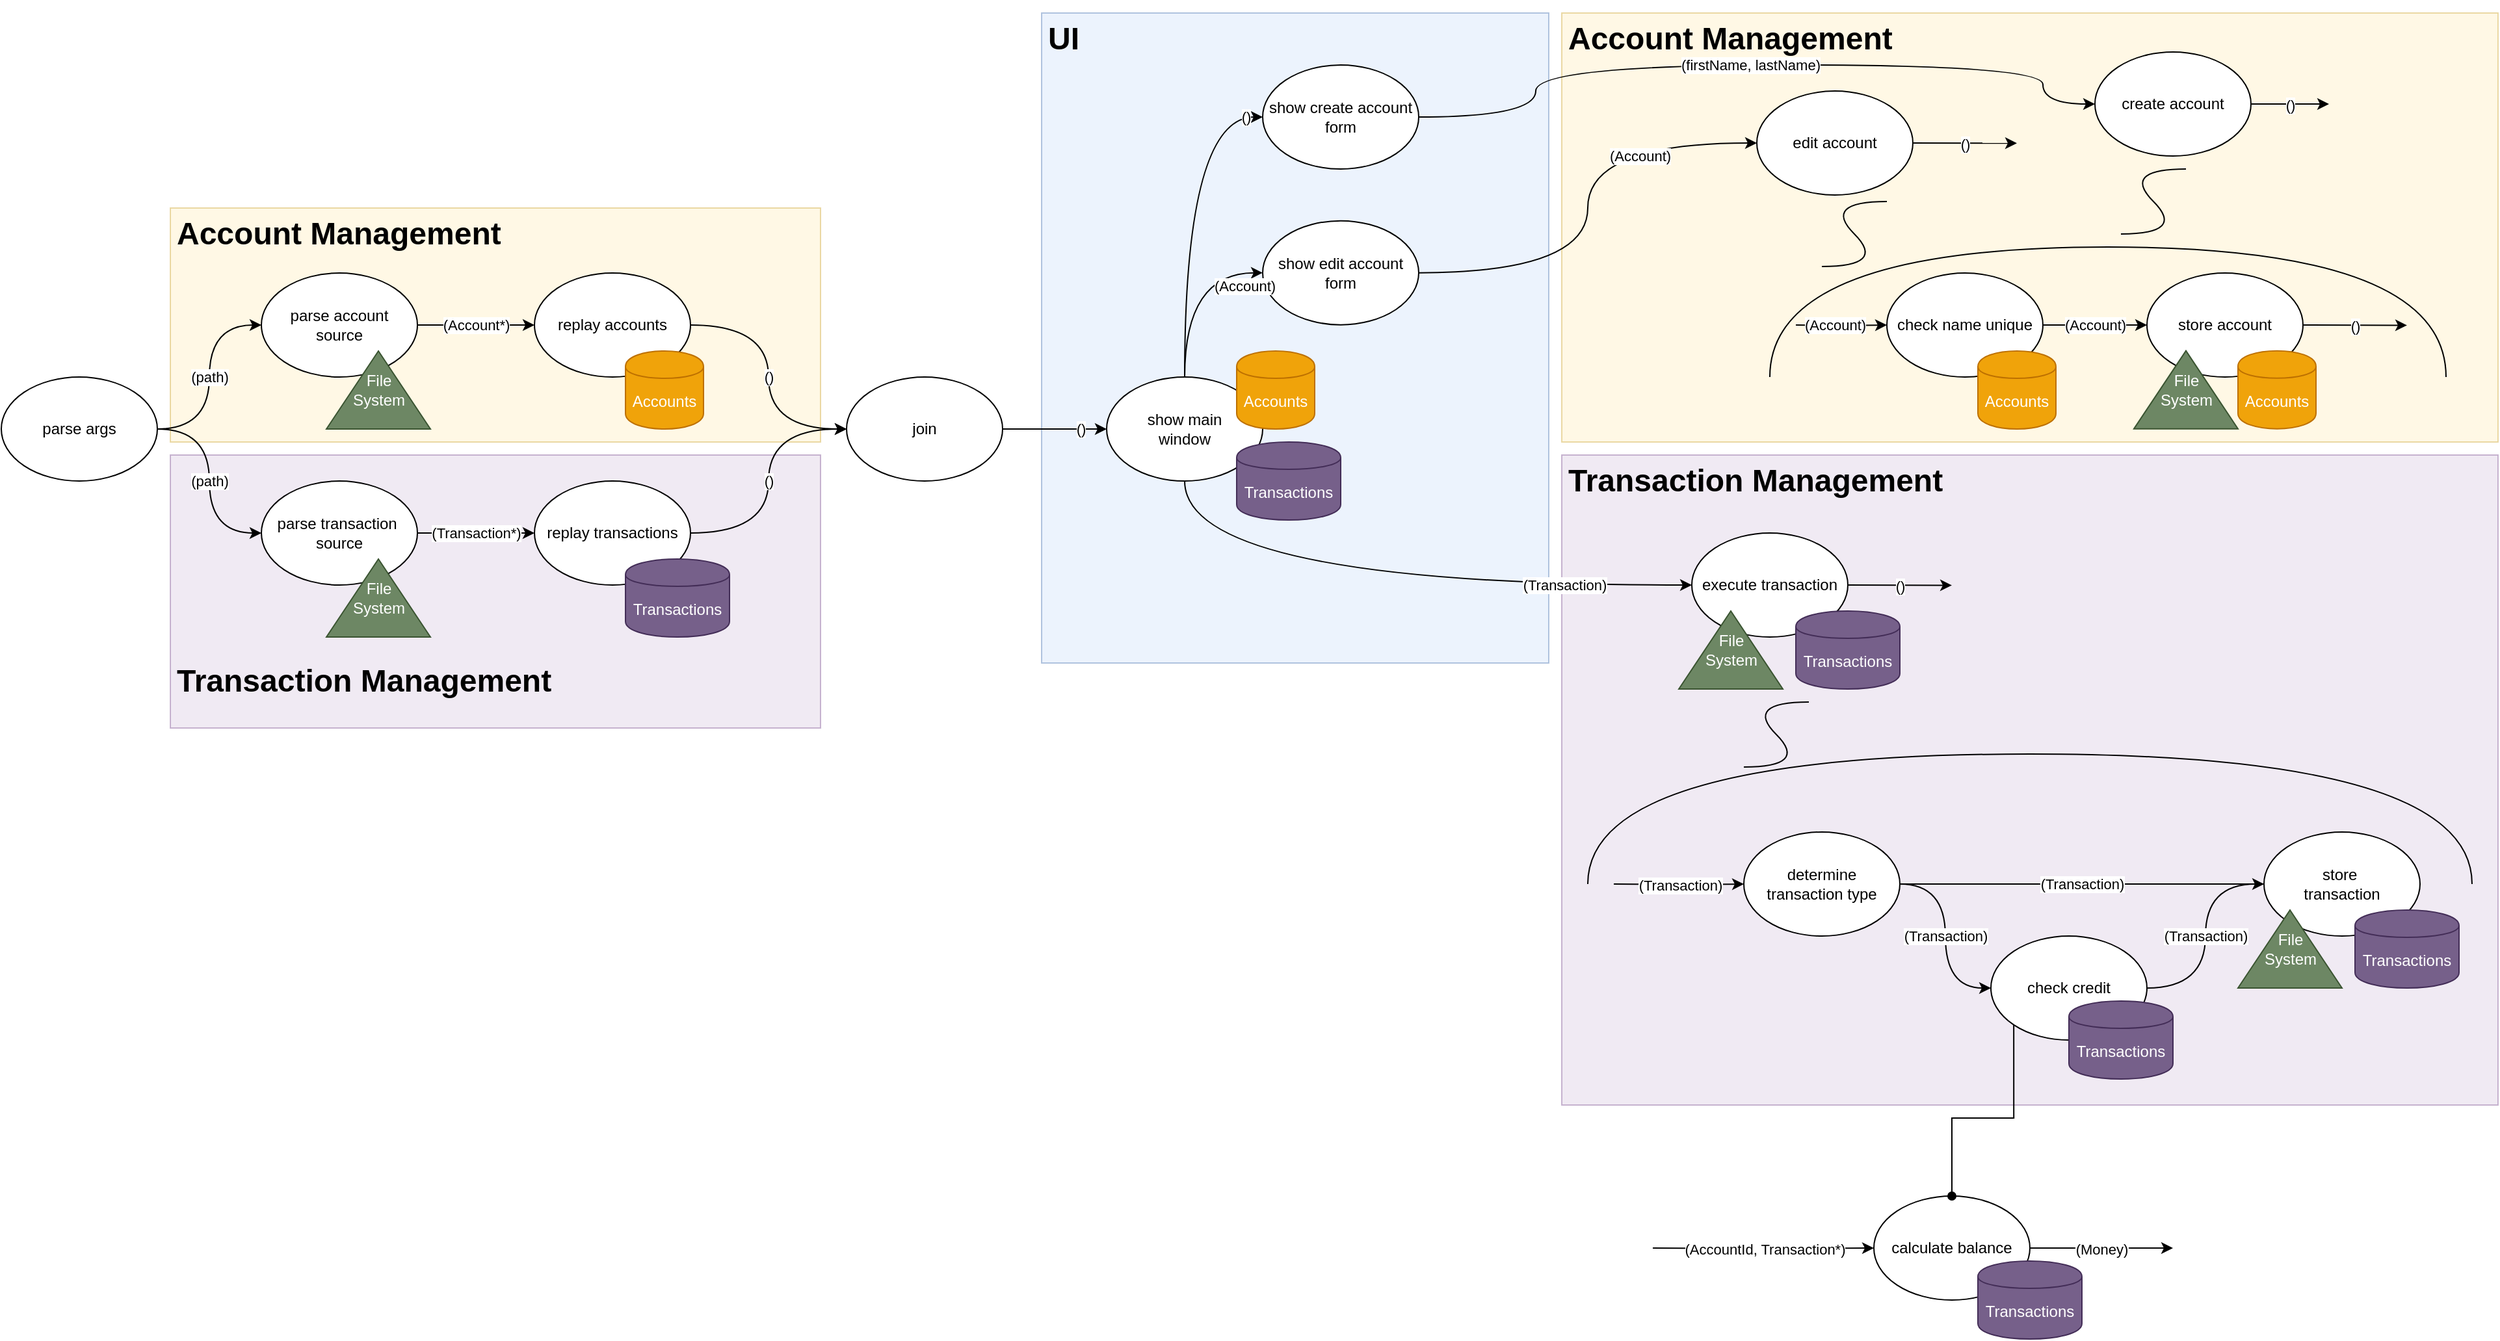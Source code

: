 <mxfile version="12.6.5" type="device"><diagram id="UuFMKqOc_4GAJXFM7MN-" name="Page-1"><mxGraphModel dx="1718" dy="2146" grid="1" gridSize="10" guides="1" tooltips="1" connect="1" arrows="1" fold="1" page="1" pageScale="1" pageWidth="827" pageHeight="1169" math="0" shadow="0"><root><mxCell id="0"/><mxCell id="1" parent="0"/><mxCell id="9YYySCrU0qCCxlODrMaQ-3" value="calculate balance" style="ellipse;whiteSpace=wrap;html=1;" vertex="1" parent="1"><mxGeometry x="1470" y="-130.0" width="120" height="80" as="geometry"/></mxCell><mxCell id="9YYySCrU0qCCxlODrMaQ-2" value="&lt;h1&gt;Account Management&lt;/h1&gt;" style="text;html=1;strokeColor=#d6b656;fillColor=#fff2cc;spacing=5;spacingTop=-20;whiteSpace=wrap;overflow=hidden;rounded=0;shadow=0;comic=0;opacity=50;" vertex="1" parent="1"><mxGeometry x="160" y="-890" width="500" height="180" as="geometry"/></mxCell><mxCell id="9YYySCrU0qCCxlODrMaQ-1" value="&lt;h1&gt;Transaction Management&lt;/h1&gt;" style="text;html=1;strokeColor=#9673a6;fillColor=#e1d5e7;spacing=5;spacingTop=-20;whiteSpace=wrap;overflow=hidden;rounded=0;shadow=0;comic=0;opacity=50;labelPosition=center;verticalLabelPosition=middle;align=left;verticalAlign=bottom;" vertex="1" parent="1"><mxGeometry x="160" y="-700" width="500" height="210" as="geometry"/></mxCell><mxCell id="pogjdgx8DvleWzKwPH56-266" value="&lt;h1&gt;Transaction Management&lt;/h1&gt;" style="text;html=1;strokeColor=#9673a6;fillColor=#e1d5e7;spacing=5;spacingTop=-20;whiteSpace=wrap;overflow=hidden;rounded=0;shadow=0;comic=0;opacity=50;" parent="1" vertex="1"><mxGeometry x="1230" y="-700" width="720" height="500" as="geometry"/></mxCell><mxCell id="pogjdgx8DvleWzKwPH56-265" value="&lt;h1&gt;Account Management&lt;/h1&gt;" style="text;html=1;strokeColor=#d6b656;fillColor=#fff2cc;spacing=5;spacingTop=-20;whiteSpace=wrap;overflow=hidden;rounded=0;shadow=0;comic=0;opacity=50;" parent="1" vertex="1"><mxGeometry x="1230" y="-1040" width="720" height="330" as="geometry"/></mxCell><mxCell id="pogjdgx8DvleWzKwPH56-264" value="&lt;h1&gt;UI&lt;/h1&gt;" style="text;html=1;strokeColor=#6c8ebf;fillColor=#dae8fc;spacing=5;spacingTop=-20;whiteSpace=wrap;overflow=hidden;rounded=0;shadow=0;comic=0;opacity=50;" parent="1" vertex="1"><mxGeometry x="830" y="-1040" width="390" height="500" as="geometry"/></mxCell><mxCell id="pogjdgx8DvleWzKwPH56-162" value="(path)" style="edgeStyle=orthogonalEdgeStyle;rounded=0;orthogonalLoop=1;jettySize=auto;html=1;exitX=1;exitY=0.5;exitDx=0;exitDy=0;entryX=0;entryY=0.5;entryDx=0;entryDy=0;curved=1;" parent="1" source="pogjdgx8DvleWzKwPH56-160" target="pogjdgx8DvleWzKwPH56-161" edge="1"><mxGeometry relative="1" as="geometry"/></mxCell><mxCell id="pogjdgx8DvleWzKwPH56-190" value="(path)" style="rounded=0;orthogonalLoop=1;jettySize=auto;html=1;exitX=1;exitY=0.5;exitDx=0;exitDy=0;entryX=0;entryY=0.5;entryDx=0;entryDy=0;edgeStyle=orthogonalEdgeStyle;curved=1;" parent="1" source="pogjdgx8DvleWzKwPH56-160" target="pogjdgx8DvleWzKwPH56-184" edge="1"><mxGeometry relative="1" as="geometry"/></mxCell><mxCell id="pogjdgx8DvleWzKwPH56-160" value="parse args" style="ellipse;whiteSpace=wrap;html=1;" parent="1" vertex="1"><mxGeometry x="30" y="-760" width="120" height="80" as="geometry"/></mxCell><mxCell id="pogjdgx8DvleWzKwPH56-164" value="(Account*)" style="edgeStyle=orthogonalEdgeStyle;rounded=0;orthogonalLoop=1;jettySize=auto;html=1;exitX=1;exitY=0.5;exitDx=0;exitDy=0;entryX=0;entryY=0.5;entryDx=0;entryDy=0;" parent="1" source="pogjdgx8DvleWzKwPH56-161" target="pogjdgx8DvleWzKwPH56-165" edge="1"><mxGeometry relative="1" as="geometry"><mxPoint x="270" y="-800" as="targetPoint"/></mxGeometry></mxCell><mxCell id="pogjdgx8DvleWzKwPH56-161" value="parse account &lt;br&gt;source" style="ellipse;whiteSpace=wrap;html=1;" parent="1" vertex="1"><mxGeometry x="230" y="-840" width="120" height="80" as="geometry"/></mxCell><mxCell id="pogjdgx8DvleWzKwPH56-221" value="()" style="edgeStyle=orthogonalEdgeStyle;curved=1;rounded=0;orthogonalLoop=1;jettySize=auto;html=1;exitX=1;exitY=0.5;exitDx=0;exitDy=0;entryX=0;entryY=0.5;entryDx=0;entryDy=0;" parent="1" source="pogjdgx8DvleWzKwPH56-165" target="pogjdgx8DvleWzKwPH56-258" edge="1"><mxGeometry relative="1" as="geometry"/></mxCell><mxCell id="pogjdgx8DvleWzKwPH56-165" value="replay accounts" style="ellipse;whiteSpace=wrap;html=1;" parent="1" vertex="1"><mxGeometry x="440" y="-840" width="120" height="80" as="geometry"/></mxCell><mxCell id="pogjdgx8DvleWzKwPH56-171" value="File &lt;br&gt;System" style="verticalLabelPosition=middle;verticalAlign=middle;html=1;shape=mxgraph.basic.acute_triangle;dx=0.5;rounded=0;shadow=0;comic=0;horizontal=1;labelPosition=center;align=center;fillColor=#6d8764;strokeColor=#3A5431;fontColor=#ffffff;" parent="1" vertex="1"><mxGeometry x="280" y="-780" width="80" height="60" as="geometry"/></mxCell><mxCell id="pogjdgx8DvleWzKwPH56-196" value="()" style="edgeStyle=orthogonalEdgeStyle;curved=1;rounded=0;orthogonalLoop=1;jettySize=auto;html=1;exitX=1;exitY=0.5;exitDx=0;exitDy=0;" parent="1" source="pogjdgx8DvleWzKwPH56-173" edge="1"><mxGeometry relative="1" as="geometry"><mxPoint x="1820" y="-970" as="targetPoint"/></mxGeometry></mxCell><mxCell id="pogjdgx8DvleWzKwPH56-173" value="create account" style="ellipse;whiteSpace=wrap;html=1;" parent="1" vertex="1"><mxGeometry x="1640" y="-1010" width="120" height="80" as="geometry"/></mxCell><mxCell id="pogjdgx8DvleWzKwPH56-178" value="Accounts" style="shape=cylinder;whiteSpace=wrap;html=1;boundedLbl=1;backgroundOutline=1;rounded=0;shadow=0;comic=0;fillColor=#f0a30a;strokeColor=#BD7000;fontColor=#ffffff;" parent="1" vertex="1"><mxGeometry x="510" y="-780" width="60" height="60" as="geometry"/></mxCell><mxCell id="pogjdgx8DvleWzKwPH56-198" value="()" style="edgeStyle=orthogonalEdgeStyle;curved=1;rounded=0;orthogonalLoop=1;jettySize=auto;html=1;exitX=1;exitY=0.5;exitDx=0;exitDy=0;" parent="1" source="pogjdgx8DvleWzKwPH56-179" edge="1"><mxGeometry relative="1" as="geometry"><mxPoint x="1580" y="-939.83" as="targetPoint"/></mxGeometry></mxCell><mxCell id="pogjdgx8DvleWzKwPH56-179" value="edit account" style="ellipse;whiteSpace=wrap;html=1;" parent="1" vertex="1"><mxGeometry x="1380" y="-980" width="120" height="80" as="geometry"/></mxCell><mxCell id="pogjdgx8DvleWzKwPH56-181" value="(Account)" style="edgeStyle=orthogonalEdgeStyle;rounded=0;orthogonalLoop=1;jettySize=auto;html=1;entryX=0;entryY=0.5;entryDx=0;entryDy=0;exitX=1;exitY=0.5;exitDx=0;exitDy=0;curved=1;" parent="1" source="pogjdgx8DvleWzKwPH56-216" target="pogjdgx8DvleWzKwPH56-179" edge="1"><mxGeometry x="0.5" y="-10" relative="1" as="geometry"><mxPoint x="1490" y="-966.34" as="sourcePoint"/><mxPoint x="1630" y="-926.34" as="targetPoint"/><mxPoint as="offset"/></mxGeometry></mxCell><mxCell id="pogjdgx8DvleWzKwPH56-183" value="(Transaction*)" style="edgeStyle=orthogonalEdgeStyle;rounded=0;orthogonalLoop=1;jettySize=auto;html=1;exitX=1;exitY=0.5;exitDx=0;exitDy=0;entryX=0;entryY=0.5;entryDx=0;entryDy=0;" parent="1" source="pogjdgx8DvleWzKwPH56-184" target="pogjdgx8DvleWzKwPH56-187" edge="1"><mxGeometry relative="1" as="geometry"><mxPoint x="270" y="-640" as="targetPoint"/></mxGeometry></mxCell><mxCell id="pogjdgx8DvleWzKwPH56-184" value="parse transaction&amp;nbsp;&lt;br&gt;source" style="ellipse;whiteSpace=wrap;html=1;" parent="1" vertex="1"><mxGeometry x="230" y="-680" width="120" height="80" as="geometry"/></mxCell><mxCell id="pogjdgx8DvleWzKwPH56-222" value="()" style="edgeStyle=orthogonalEdgeStyle;curved=1;rounded=0;orthogonalLoop=1;jettySize=auto;html=1;exitX=1;exitY=0.5;exitDx=0;exitDy=0;entryX=0;entryY=0.5;entryDx=0;entryDy=0;" parent="1" source="pogjdgx8DvleWzKwPH56-187" target="pogjdgx8DvleWzKwPH56-258" edge="1"><mxGeometry relative="1" as="geometry"/></mxCell><mxCell id="pogjdgx8DvleWzKwPH56-187" value="replay transactions" style="ellipse;whiteSpace=wrap;html=1;" parent="1" vertex="1"><mxGeometry x="440" y="-680" width="120" height="80" as="geometry"/></mxCell><mxCell id="pogjdgx8DvleWzKwPH56-215" value="()" style="edgeStyle=orthogonalEdgeStyle;curved=1;rounded=0;orthogonalLoop=1;jettySize=auto;html=1;entryX=0;entryY=0.5;entryDx=0;entryDy=0;exitX=0.5;exitY=0;exitDx=0;exitDy=0;" parent="1" source="pogjdgx8DvleWzKwPH56-218" target="pogjdgx8DvleWzKwPH56-214" edge="1"><mxGeometry x="0.897" relative="1" as="geometry"><mxPoint x="1080" y="-1120" as="sourcePoint"/><mxPoint as="offset"/></mxGeometry></mxCell><mxCell id="pogjdgx8DvleWzKwPH56-188" value="File &lt;br&gt;System" style="verticalLabelPosition=middle;verticalAlign=middle;html=1;shape=mxgraph.basic.acute_triangle;dx=0.5;rounded=0;shadow=0;comic=0;horizontal=1;labelPosition=center;align=center;fillColor=#6d8764;strokeColor=#3A5431;fontColor=#ffffff;" parent="1" vertex="1"><mxGeometry x="280" y="-620" width="80" height="60" as="geometry"/></mxCell><mxCell id="pogjdgx8DvleWzKwPH56-189" value="Transactions" style="shape=cylinder;whiteSpace=wrap;html=1;boundedLbl=1;backgroundOutline=1;rounded=0;shadow=0;comic=0;fillColor=#76608a;strokeColor=#432D57;fontColor=#ffffff;" parent="1" vertex="1"><mxGeometry x="510" y="-620" width="80" height="60" as="geometry"/></mxCell><mxCell id="pogjdgx8DvleWzKwPH56-275" value="(firstName, lastName)" style="edgeStyle=orthogonalEdgeStyle;curved=1;rounded=0;orthogonalLoop=1;jettySize=auto;html=1;exitX=1;exitY=0.5;exitDx=0;exitDy=0;entryX=0;entryY=0.5;entryDx=0;entryDy=0;endArrow=classic;endFill=1;" parent="1" source="pogjdgx8DvleWzKwPH56-214" target="pogjdgx8DvleWzKwPH56-173" edge="1"><mxGeometry relative="1" as="geometry"><Array as="points"><mxPoint x="1210" y="-960"/><mxPoint x="1210" y="-1000"/><mxPoint x="1600" y="-1000"/><mxPoint x="1600" y="-970"/></Array></mxGeometry></mxCell><mxCell id="pogjdgx8DvleWzKwPH56-214" value="show create account form" style="ellipse;whiteSpace=wrap;html=1;" parent="1" vertex="1"><mxGeometry x="1000" y="-1000" width="120" height="80" as="geometry"/></mxCell><mxCell id="pogjdgx8DvleWzKwPH56-216" value="show edit account form" style="ellipse;whiteSpace=wrap;html=1;" parent="1" vertex="1"><mxGeometry x="1000" y="-880.17" width="120" height="80" as="geometry"/></mxCell><mxCell id="pogjdgx8DvleWzKwPH56-217" value="(Account)" style="edgeStyle=orthogonalEdgeStyle;curved=1;rounded=0;orthogonalLoop=1;jettySize=auto;html=1;entryX=0;entryY=0.5;entryDx=0;entryDy=0;exitX=0.5;exitY=0;exitDx=0;exitDy=0;" parent="1" source="pogjdgx8DvleWzKwPH56-218" target="pogjdgx8DvleWzKwPH56-216" edge="1"><mxGeometry x="0.794" y="-10" relative="1" as="geometry"><mxPoint x="1080" y="-960" as="sourcePoint"/><mxPoint x="1140.0" y="-970" as="targetPoint"/><mxPoint as="offset"/></mxGeometry></mxCell><mxCell id="pogjdgx8DvleWzKwPH56-218" value="show main &lt;br&gt;window" style="ellipse;whiteSpace=wrap;html=1;" parent="1" vertex="1"><mxGeometry x="880" y="-760" width="120" height="80" as="geometry"/></mxCell><mxCell id="pogjdgx8DvleWzKwPH56-226" value="(Transaction)" style="edgeStyle=orthogonalEdgeStyle;curved=1;rounded=0;orthogonalLoop=1;jettySize=auto;html=1;exitX=0.5;exitY=1;exitDx=0;exitDy=0;entryX=0;entryY=0.5;entryDx=0;entryDy=0;" parent="1" source="pogjdgx8DvleWzKwPH56-218" target="pogjdgx8DvleWzKwPH56-225" edge="1"><mxGeometry x="0.583" relative="1" as="geometry"><mxPoint as="offset"/><mxPoint x="1120" y="-600" as="sourcePoint"/></mxGeometry></mxCell><mxCell id="pogjdgx8DvleWzKwPH56-257" value="()" style="edgeStyle=orthogonalEdgeStyle;curved=1;rounded=0;orthogonalLoop=1;jettySize=auto;html=1;exitX=1;exitY=0.5;exitDx=0;exitDy=0;endArrow=classic;endFill=1;" parent="1" source="pogjdgx8DvleWzKwPH56-225" edge="1"><mxGeometry relative="1" as="geometry"><mxPoint x="1530" y="-599.759" as="targetPoint"/></mxGeometry></mxCell><mxCell id="pogjdgx8DvleWzKwPH56-225" value="execute transaction" style="ellipse;whiteSpace=wrap;html=1;" parent="1" vertex="1"><mxGeometry x="1330" y="-640" width="120" height="80" as="geometry"/></mxCell><mxCell id="pogjdgx8DvleWzKwPH56-227" value="Accounts" style="shape=cylinder;whiteSpace=wrap;html=1;boundedLbl=1;backgroundOutline=1;rounded=0;shadow=0;comic=0;fillColor=#f0a30a;strokeColor=#BD7000;fontColor=#ffffff;" parent="1" vertex="1"><mxGeometry x="980" y="-780" width="60" height="60" as="geometry"/></mxCell><mxCell id="pogjdgx8DvleWzKwPH56-231" value="(Transaction)" style="edgeStyle=orthogonalEdgeStyle;rounded=0;orthogonalLoop=1;jettySize=auto;html=1;entryX=0;entryY=0.5;entryDx=0;entryDy=0;exitX=1;exitY=0.5;exitDx=0;exitDy=0;curved=1;" parent="1" source="pogjdgx8DvleWzKwPH56-233" target="pogjdgx8DvleWzKwPH56-243" edge="1"><mxGeometry relative="1" as="geometry"><mxPoint x="1810" y="-370.42" as="sourcePoint"/><mxPoint x="1650.0" y="-370" as="targetPoint"/><mxPoint as="offset"/></mxGeometry></mxCell><mxCell id="pogjdgx8DvleWzKwPH56-248" value="(Transaction)" style="edgeStyle=orthogonalEdgeStyle;curved=1;rounded=0;orthogonalLoop=1;jettySize=auto;html=1;exitX=1;exitY=0.5;exitDx=0;exitDy=0;entryX=0;entryY=0.5;entryDx=0;entryDy=0;endArrow=none;endFill=0;" parent="1" source="pogjdgx8DvleWzKwPH56-233" target="pogjdgx8DvleWzKwPH56-236" edge="1"><mxGeometry relative="1" as="geometry"/></mxCell><mxCell id="pogjdgx8DvleWzKwPH56-233" value="determine &lt;br&gt;transaction type" style="ellipse;whiteSpace=wrap;html=1;" parent="1" vertex="1"><mxGeometry x="1370" y="-410" width="120" height="80" as="geometry"/></mxCell><mxCell id="pogjdgx8DvleWzKwPH56-192" value="File &lt;br&gt;System" style="verticalLabelPosition=middle;verticalAlign=middle;html=1;shape=mxgraph.basic.acute_triangle;dx=0.5;rounded=0;shadow=0;comic=0;horizontal=1;labelPosition=center;align=center;fillColor=#6d8764;strokeColor=#3A5431;fontColor=#ffffff;" parent="1" vertex="1"><mxGeometry x="1320" y="-580" width="80" height="60" as="geometry"/></mxCell><mxCell id="pogjdgx8DvleWzKwPH56-195" value="Transactions" style="shape=cylinder;whiteSpace=wrap;html=1;boundedLbl=1;backgroundOutline=1;rounded=0;shadow=0;comic=0;fillColor=#76608a;strokeColor=#432D57;fontColor=#ffffff;" parent="1" vertex="1"><mxGeometry x="1410" y="-580" width="80" height="60" as="geometry"/></mxCell><mxCell id="pogjdgx8DvleWzKwPH56-236" value="store&amp;nbsp;&lt;br&gt;transaction" style="ellipse;whiteSpace=wrap;html=1;" parent="1" vertex="1"><mxGeometry x="1770" y="-410.0" width="120" height="80" as="geometry"/></mxCell><mxCell id="pogjdgx8DvleWzKwPH56-213" value="Transactions" style="shape=cylinder;whiteSpace=wrap;html=1;boundedLbl=1;backgroundOutline=1;rounded=0;shadow=0;comic=0;fillColor=#76608a;strokeColor=#432D57;fontColor=#ffffff;" parent="1" vertex="1"><mxGeometry x="1840" y="-350.0" width="80" height="60" as="geometry"/></mxCell><mxCell id="pogjdgx8DvleWzKwPH56-211" value="File &lt;br&gt;System" style="verticalLabelPosition=middle;verticalAlign=middle;html=1;shape=mxgraph.basic.acute_triangle;dx=0.5;rounded=0;shadow=0;comic=0;horizontal=1;labelPosition=center;align=center;fillColor=#6d8764;strokeColor=#3A5431;fontColor=#ffffff;" parent="1" vertex="1"><mxGeometry x="1750" y="-350.0" width="80" height="60" as="geometry"/></mxCell><mxCell id="pogjdgx8DvleWzKwPH56-239" value="" style="curved=1;endArrow=none;html=1;endFill=0;" parent="1" edge="1"><mxGeometry width="50" height="50" relative="1" as="geometry"><mxPoint x="1370" y="-460" as="sourcePoint"/><mxPoint x="1420" y="-510" as="targetPoint"/><Array as="points"><mxPoint x="1420" y="-460"/><mxPoint x="1370" y="-510"/></Array></mxGeometry></mxCell><mxCell id="pogjdgx8DvleWzKwPH56-240" value="" style="endArrow=none;html=1;edgeStyle=orthogonalEdgeStyle;curved=1;" parent="1" edge="1"><mxGeometry width="50" height="50" relative="1" as="geometry"><mxPoint x="1250" y="-370" as="sourcePoint"/><mxPoint x="1930" y="-370" as="targetPoint"/><Array as="points"><mxPoint x="1250" y="-470"/><mxPoint x="1930" y="-470"/></Array></mxGeometry></mxCell><mxCell id="pogjdgx8DvleWzKwPH56-242" value="(Transaction)" style="edgeStyle=orthogonalEdgeStyle;curved=1;rounded=0;orthogonalLoop=1;jettySize=auto;html=1;exitX=1;exitY=0.5;exitDx=0;exitDy=0;entryX=0;entryY=0.5;entryDx=0;entryDy=0;" parent="1" source="pogjdgx8DvleWzKwPH56-243" target="pogjdgx8DvleWzKwPH56-236" edge="1"><mxGeometry relative="1" as="geometry"><mxPoint x="1890.0" y="-190" as="targetPoint"/><mxPoint as="offset"/></mxGeometry></mxCell><mxCell id="9YYySCrU0qCCxlODrMaQ-7" style="edgeStyle=orthogonalEdgeStyle;rounded=0;orthogonalLoop=1;jettySize=auto;html=1;exitX=0;exitY=1;exitDx=0;exitDy=0;entryX=0.5;entryY=0;entryDx=0;entryDy=0;endArrow=oval;endFill=1;" edge="1" parent="1" source="pogjdgx8DvleWzKwPH56-243" target="9YYySCrU0qCCxlODrMaQ-3"><mxGeometry relative="1" as="geometry"/></mxCell><mxCell id="pogjdgx8DvleWzKwPH56-243" value="check credit" style="ellipse;whiteSpace=wrap;html=1;" parent="1" vertex="1"><mxGeometry x="1560" y="-330.0" width="120" height="80" as="geometry"/></mxCell><mxCell id="pogjdgx8DvleWzKwPH56-245" value="Transactions" style="shape=cylinder;whiteSpace=wrap;html=1;boundedLbl=1;backgroundOutline=1;rounded=0;shadow=0;comic=0;fillColor=#76608a;strokeColor=#432D57;fontColor=#ffffff;" parent="1" vertex="1"><mxGeometry x="1620" y="-280.0" width="80" height="60" as="geometry"/></mxCell><mxCell id="pogjdgx8DvleWzKwPH56-247" value="(Transaction)" style="edgeStyle=orthogonalEdgeStyle;rounded=0;orthogonalLoop=1;jettySize=auto;html=1;entryX=0;entryY=0.5;entryDx=0;entryDy=0;curved=1;" parent="1" target="pogjdgx8DvleWzKwPH56-233" edge="1"><mxGeometry relative="1" as="geometry"><mxPoint x="1270" y="-370" as="sourcePoint"/><mxPoint x="1340.0" y="-490" as="targetPoint"/><mxPoint as="offset"/></mxGeometry></mxCell><mxCell id="pogjdgx8DvleWzKwPH56-255" value="(Account)" style="edgeStyle=orthogonalEdgeStyle;curved=1;rounded=0;orthogonalLoop=1;jettySize=auto;html=1;exitX=1;exitY=0.5;exitDx=0;exitDy=0;entryX=0;entryY=0.5;entryDx=0;entryDy=0;endArrow=classic;endFill=1;" parent="1" source="pogjdgx8DvleWzKwPH56-250" target="pogjdgx8DvleWzKwPH56-253" edge="1"><mxGeometry relative="1" as="geometry"/></mxCell><mxCell id="pogjdgx8DvleWzKwPH56-250" value="check name unique" style="ellipse;whiteSpace=wrap;html=1;" parent="1" vertex="1"><mxGeometry x="1480" y="-840" width="120" height="80" as="geometry"/></mxCell><mxCell id="pogjdgx8DvleWzKwPH56-251" value="Accounts" style="shape=cylinder;whiteSpace=wrap;html=1;boundedLbl=1;backgroundOutline=1;rounded=0;shadow=0;comic=0;fillColor=#f0a30a;strokeColor=#BD7000;fontColor=#ffffff;" parent="1" vertex="1"><mxGeometry x="1550" y="-780" width="60" height="60" as="geometry"/></mxCell><mxCell id="pogjdgx8DvleWzKwPH56-256" value="()" style="edgeStyle=orthogonalEdgeStyle;curved=1;rounded=0;orthogonalLoop=1;jettySize=auto;html=1;exitX=1;exitY=0.5;exitDx=0;exitDy=0;endArrow=classic;endFill=1;" parent="1" source="pogjdgx8DvleWzKwPH56-253" edge="1"><mxGeometry relative="1" as="geometry"><mxPoint x="1880" y="-799.759" as="targetPoint"/></mxGeometry></mxCell><mxCell id="pogjdgx8DvleWzKwPH56-253" value="store account" style="ellipse;whiteSpace=wrap;html=1;" parent="1" vertex="1"><mxGeometry x="1680" y="-840" width="120" height="80" as="geometry"/></mxCell><mxCell id="pogjdgx8DvleWzKwPH56-175" value="File &lt;br&gt;System" style="verticalLabelPosition=middle;verticalAlign=middle;html=1;shape=mxgraph.basic.acute_triangle;dx=0.5;rounded=0;shadow=0;comic=0;horizontal=1;labelPosition=center;align=center;fillColor=#6d8764;strokeColor=#3A5431;fontColor=#ffffff;" parent="1" vertex="1"><mxGeometry x="1670" y="-780.17" width="80" height="60" as="geometry"/></mxCell><mxCell id="pogjdgx8DvleWzKwPH56-177" value="Accounts" style="shape=cylinder;whiteSpace=wrap;html=1;boundedLbl=1;backgroundOutline=1;rounded=0;shadow=0;comic=0;fillColor=#f0a30a;strokeColor=#BD7000;fontColor=#ffffff;" parent="1" vertex="1"><mxGeometry x="1750" y="-780.17" width="60" height="60" as="geometry"/></mxCell><mxCell id="pogjdgx8DvleWzKwPH56-259" value="()" style="edgeStyle=orthogonalEdgeStyle;curved=1;rounded=0;orthogonalLoop=1;jettySize=auto;html=1;exitX=1;exitY=0.5;exitDx=0;exitDy=0;entryX=0;entryY=0.5;entryDx=0;entryDy=0;endArrow=classic;endFill=1;" parent="1" source="pogjdgx8DvleWzKwPH56-258" target="pogjdgx8DvleWzKwPH56-218" edge="1"><mxGeometry x="0.5" relative="1" as="geometry"><mxPoint as="offset"/></mxGeometry></mxCell><mxCell id="pogjdgx8DvleWzKwPH56-258" value="join" style="ellipse;whiteSpace=wrap;html=1;" parent="1" vertex="1"><mxGeometry x="680" y="-760" width="120" height="80" as="geometry"/></mxCell><mxCell id="pogjdgx8DvleWzKwPH56-260" value="Transactions" style="shape=cylinder;whiteSpace=wrap;html=1;boundedLbl=1;backgroundOutline=1;rounded=0;shadow=0;comic=0;fillColor=#76608a;strokeColor=#432D57;fontColor=#ffffff;" parent="1" vertex="1"><mxGeometry x="980" y="-710" width="80" height="60" as="geometry"/></mxCell><mxCell id="pogjdgx8DvleWzKwPH56-271" value="" style="endArrow=none;html=1;edgeStyle=orthogonalEdgeStyle;curved=1;" parent="1" edge="1"><mxGeometry width="50" height="50" relative="1" as="geometry"><mxPoint x="1390" y="-760" as="sourcePoint"/><mxPoint x="1910" y="-760" as="targetPoint"/><Array as="points"><mxPoint x="1390" y="-760"/><mxPoint x="1390" y="-860"/><mxPoint x="1910" y="-860"/></Array></mxGeometry></mxCell><mxCell id="pogjdgx8DvleWzKwPH56-272" value="" style="curved=1;endArrow=none;html=1;endFill=0;" parent="1" edge="1"><mxGeometry width="50" height="50" relative="1" as="geometry"><mxPoint x="1480" y="-895.0" as="sourcePoint"/><mxPoint x="1430" y="-845.0" as="targetPoint"/><Array as="points"><mxPoint x="1430" y="-895.0"/><mxPoint x="1480" y="-845.0"/></Array></mxGeometry></mxCell><mxCell id="pogjdgx8DvleWzKwPH56-273" value="" style="curved=1;endArrow=none;html=1;endFill=0;" parent="1" edge="1"><mxGeometry width="50" height="50" relative="1" as="geometry"><mxPoint x="1710" y="-920" as="sourcePoint"/><mxPoint x="1660" y="-870" as="targetPoint"/><Array as="points"><mxPoint x="1660" y="-920.0"/><mxPoint x="1710" y="-870.0"/></Array></mxGeometry></mxCell><mxCell id="pogjdgx8DvleWzKwPH56-277" value="(Account)" style="edgeStyle=orthogonalEdgeStyle;curved=1;rounded=0;orthogonalLoop=1;jettySize=auto;html=1;entryX=0;entryY=0.5;entryDx=0;entryDy=0;endArrow=classic;endFill=1;" parent="1" target="pogjdgx8DvleWzKwPH56-250" edge="1"><mxGeometry x="-0.143" relative="1" as="geometry"><mxPoint x="1410" y="-800" as="sourcePoint"/><mxPoint x="1460.0" y="-800.86" as="targetPoint"/><mxPoint as="offset"/></mxGeometry></mxCell><mxCell id="9YYySCrU0qCCxlODrMaQ-4" value="Transactions" style="shape=cylinder;whiteSpace=wrap;html=1;boundedLbl=1;backgroundOutline=1;rounded=0;shadow=0;comic=0;fillColor=#76608a;strokeColor=#432D57;fontColor=#ffffff;" vertex="1" parent="1"><mxGeometry x="1550" y="-80.0" width="80" height="60" as="geometry"/></mxCell><mxCell id="9YYySCrU0qCCxlODrMaQ-5" value="(AccountId, Transaction*)" style="edgeStyle=orthogonalEdgeStyle;rounded=0;orthogonalLoop=1;jettySize=auto;html=1;entryX=0;entryY=0.5;entryDx=0;entryDy=0;curved=1;" edge="1" parent="1" target="9YYySCrU0qCCxlODrMaQ-3"><mxGeometry relative="1" as="geometry"><mxPoint x="1300" y="-90" as="sourcePoint"/><mxPoint x="1460.0" y="-80" as="targetPoint"/><mxPoint as="offset"/></mxGeometry></mxCell><mxCell id="9YYySCrU0qCCxlODrMaQ-6" value="(Money)" style="edgeStyle=orthogonalEdgeStyle;rounded=0;orthogonalLoop=1;jettySize=auto;html=1;curved=1;exitX=1;exitY=0.5;exitDx=0;exitDy=0;" edge="1" parent="1" source="9YYySCrU0qCCxlODrMaQ-3"><mxGeometry relative="1" as="geometry"><mxPoint x="1640" y="-90.42" as="sourcePoint"/><mxPoint x="1700" y="-90" as="targetPoint"/><mxPoint as="offset"/></mxGeometry></mxCell></root></mxGraphModel></diagram></mxfile>